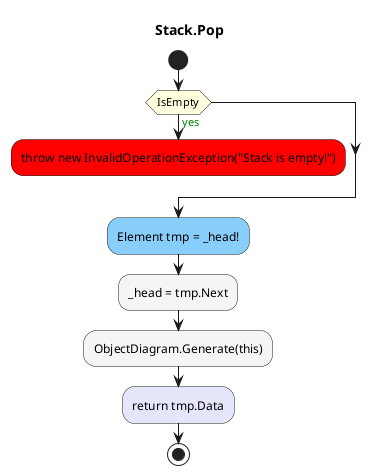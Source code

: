 @startuml Stack.Pop
title Stack.Pop
start
#LightYellow:if (IsEmpty) then (<color:green>yes)
  #Red:throw new InvalidOperationException("Stack is empty!");
  kill
endif
#LightSkyBlue:Element tmp = _head!;
#WhiteSmoke:_head = tmp.Next;
#WhiteSmoke:ObjectDiagram.Generate(this);
#Lavender:return tmp.Data;
stop
@enduml
